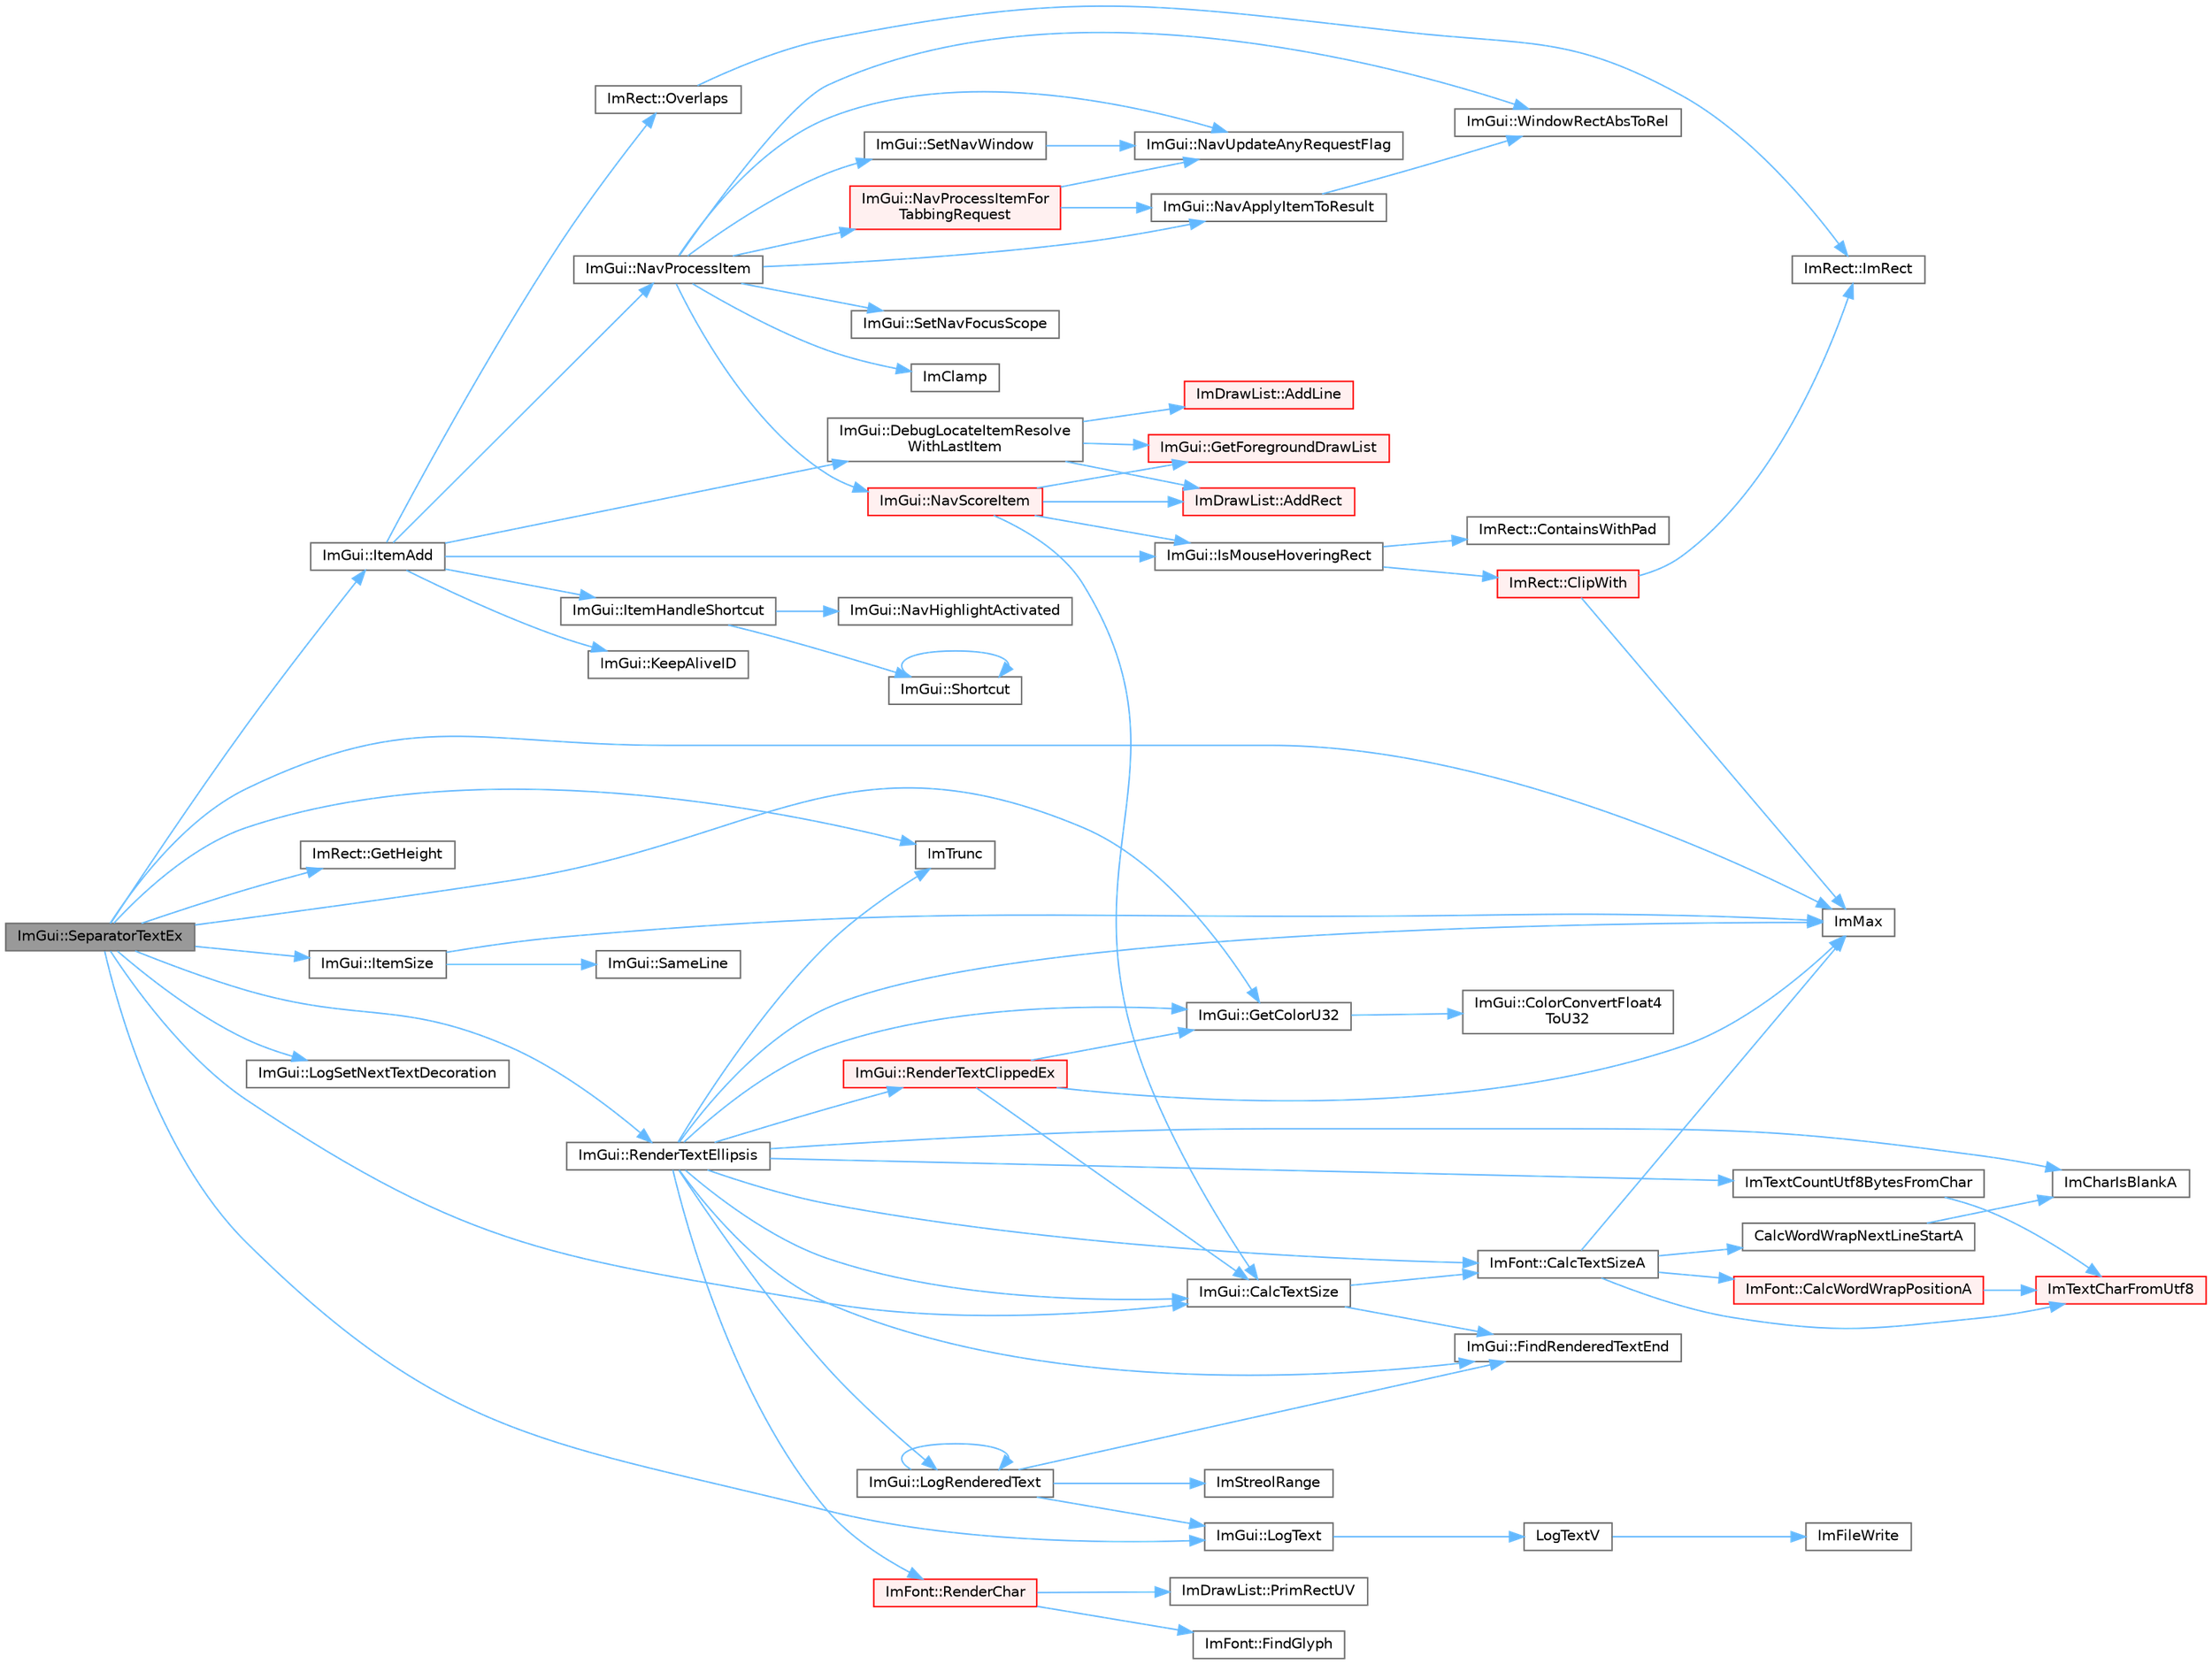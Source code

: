 digraph "ImGui::SeparatorTextEx"
{
 // LATEX_PDF_SIZE
  bgcolor="transparent";
  edge [fontname=Helvetica,fontsize=10,labelfontname=Helvetica,labelfontsize=10];
  node [fontname=Helvetica,fontsize=10,shape=box,height=0.2,width=0.4];
  rankdir="LR";
  Node1 [id="Node000001",label="ImGui::SeparatorTextEx",height=0.2,width=0.4,color="gray40", fillcolor="grey60", style="filled", fontcolor="black",tooltip=" "];
  Node1 -> Node2 [id="edge1_Node000001_Node000002",color="steelblue1",style="solid",tooltip=" "];
  Node2 [id="Node000002",label="ImGui::CalcTextSize",height=0.2,width=0.4,color="grey40", fillcolor="white", style="filled",URL="$namespace_im_gui.html#a848b9db6cc4a186751c0ecebcaadc33b",tooltip=" "];
  Node2 -> Node3 [id="edge2_Node000002_Node000003",color="steelblue1",style="solid",tooltip=" "];
  Node3 [id="Node000003",label="ImFont::CalcTextSizeA",height=0.2,width=0.4,color="grey40", fillcolor="white", style="filled",URL="$struct_im_font.html#a418146c00c3dee351a411b952cce5175",tooltip=" "];
  Node3 -> Node4 [id="edge3_Node000003_Node000004",color="steelblue1",style="solid",tooltip=" "];
  Node4 [id="Node000004",label="CalcWordWrapNextLineStartA",height=0.2,width=0.4,color="grey40", fillcolor="white", style="filled",URL="$imgui__draw_8cpp.html#a9feb6cd3fa078effc2e7953a37426eb9",tooltip=" "];
  Node4 -> Node5 [id="edge4_Node000004_Node000005",color="steelblue1",style="solid",tooltip=" "];
  Node5 [id="Node000005",label="ImCharIsBlankA",height=0.2,width=0.4,color="grey40", fillcolor="white", style="filled",URL="$imgui__internal_8h.html#ac22c577d0d6591a9d948ab5590663359",tooltip=" "];
  Node3 -> Node6 [id="edge5_Node000003_Node000006",color="steelblue1",style="solid",tooltip=" "];
  Node6 [id="Node000006",label="ImFont::CalcWordWrapPositionA",height=0.2,width=0.4,color="red", fillcolor="#FFF0F0", style="filled",URL="$struct_im_font.html#a52c13554b8b4b4570451b8d4843c6f30",tooltip=" "];
  Node6 -> Node8 [id="edge6_Node000006_Node000008",color="steelblue1",style="solid",tooltip=" "];
  Node8 [id="Node000008",label="ImTextCharFromUtf8",height=0.2,width=0.4,color="red", fillcolor="#FFF0F0", style="filled",URL="$imgui_8cpp.html#abee86973b9888938f748a7850c2c0ff3",tooltip=" "];
  Node3 -> Node10 [id="edge7_Node000003_Node000010",color="steelblue1",style="solid",tooltip=" "];
  Node10 [id="Node000010",label="ImMax",height=0.2,width=0.4,color="grey40", fillcolor="white", style="filled",URL="$imgui__internal_8h.html#a7667efd95147d0422f140917c71a9226",tooltip=" "];
  Node3 -> Node8 [id="edge8_Node000003_Node000008",color="steelblue1",style="solid",tooltip=" "];
  Node2 -> Node11 [id="edge9_Node000002_Node000011",color="steelblue1",style="solid",tooltip=" "];
  Node11 [id="Node000011",label="ImGui::FindRenderedTextEnd",height=0.2,width=0.4,color="grey40", fillcolor="white", style="filled",URL="$namespace_im_gui.html#a7671e1dbc803a31b06081b52a771d83f",tooltip=" "];
  Node1 -> Node12 [id="edge10_Node000001_Node000012",color="steelblue1",style="solid",tooltip=" "];
  Node12 [id="Node000012",label="ImGui::GetColorU32",height=0.2,width=0.4,color="grey40", fillcolor="white", style="filled",URL="$namespace_im_gui.html#a0de2d9bd347d9866511eb8d014e62556",tooltip=" "];
  Node12 -> Node13 [id="edge11_Node000012_Node000013",color="steelblue1",style="solid",tooltip=" "];
  Node13 [id="Node000013",label="ImGui::ColorConvertFloat4\lToU32",height=0.2,width=0.4,color="grey40", fillcolor="white", style="filled",URL="$namespace_im_gui.html#abe2691de0b1a71c774ab24cc91564a94",tooltip=" "];
  Node1 -> Node14 [id="edge12_Node000001_Node000014",color="steelblue1",style="solid",tooltip=" "];
  Node14 [id="Node000014",label="ImRect::GetHeight",height=0.2,width=0.4,color="grey40", fillcolor="white", style="filled",URL="$struct_im_rect.html#a748d8ae9cb26508951ec6e2f2df0625b",tooltip=" "];
  Node1 -> Node10 [id="edge13_Node000001_Node000010",color="steelblue1",style="solid",tooltip=" "];
  Node1 -> Node15 [id="edge14_Node000001_Node000015",color="steelblue1",style="solid",tooltip=" "];
  Node15 [id="Node000015",label="ImTrunc",height=0.2,width=0.4,color="grey40", fillcolor="white", style="filled",URL="$imgui__internal_8h.html#a34870cae27ccd450c17ec3d3910b2da4",tooltip=" "];
  Node1 -> Node16 [id="edge15_Node000001_Node000016",color="steelblue1",style="solid",tooltip=" "];
  Node16 [id="Node000016",label="ImGui::ItemAdd",height=0.2,width=0.4,color="grey40", fillcolor="white", style="filled",URL="$namespace_im_gui.html#a0c2ccafc8d403c02a6590ac21157b9ac",tooltip=" "];
  Node16 -> Node17 [id="edge16_Node000016_Node000017",color="steelblue1",style="solid",tooltip=" "];
  Node17 [id="Node000017",label="ImGui::DebugLocateItemResolve\lWithLastItem",height=0.2,width=0.4,color="grey40", fillcolor="white", style="filled",URL="$namespace_im_gui.html#ae8ab0d7dfc90af8e82db3ed9e7829219",tooltip=" "];
  Node17 -> Node18 [id="edge17_Node000017_Node000018",color="steelblue1",style="solid",tooltip=" "];
  Node18 [id="Node000018",label="ImDrawList::AddLine",height=0.2,width=0.4,color="red", fillcolor="#FFF0F0", style="filled",URL="$struct_im_draw_list.html#aa21e5a1c6e00239581f97d344fc0db61",tooltip=" "];
  Node17 -> Node25 [id="edge18_Node000017_Node000025",color="steelblue1",style="solid",tooltip=" "];
  Node25 [id="Node000025",label="ImDrawList::AddRect",height=0.2,width=0.4,color="red", fillcolor="#FFF0F0", style="filled",URL="$struct_im_draw_list.html#ad96f10a3e954fe0c5b7c96d4e205af7b",tooltip=" "];
  Node17 -> Node33 [id="edge19_Node000017_Node000033",color="steelblue1",style="solid",tooltip=" "];
  Node33 [id="Node000033",label="ImGui::GetForegroundDrawList",height=0.2,width=0.4,color="red", fillcolor="#FFF0F0", style="filled",URL="$namespace_im_gui.html#a77e1a981b472415e6613a2bd0966d817",tooltip=" "];
  Node16 -> Node40 [id="edge20_Node000016_Node000040",color="steelblue1",style="solid",tooltip=" "];
  Node40 [id="Node000040",label="ImGui::IsMouseHoveringRect",height=0.2,width=0.4,color="grey40", fillcolor="white", style="filled",URL="$namespace_im_gui.html#ae0b8ea0e06c457316d6aed6c5b2a1c25",tooltip=" "];
  Node40 -> Node41 [id="edge21_Node000040_Node000041",color="steelblue1",style="solid",tooltip=" "];
  Node41 [id="Node000041",label="ImRect::ClipWith",height=0.2,width=0.4,color="red", fillcolor="#FFF0F0", style="filled",URL="$struct_im_rect.html#ac02d5cf6ce0358aea9ed9df43d368f3f",tooltip=" "];
  Node41 -> Node10 [id="edge22_Node000041_Node000010",color="steelblue1",style="solid",tooltip=" "];
  Node41 -> Node42 [id="edge23_Node000041_Node000042",color="steelblue1",style="solid",tooltip=" "];
  Node42 [id="Node000042",label="ImRect::ImRect",height=0.2,width=0.4,color="grey40", fillcolor="white", style="filled",URL="$struct_im_rect.html#a1e9548c8a334dfd32eaf4d399aa740e9",tooltip=" "];
  Node40 -> Node43 [id="edge24_Node000040_Node000043",color="steelblue1",style="solid",tooltip=" "];
  Node43 [id="Node000043",label="ImRect::ContainsWithPad",height=0.2,width=0.4,color="grey40", fillcolor="white", style="filled",URL="$struct_im_rect.html#a8dbab244f4e5b786faa9684eb85110fc",tooltip=" "];
  Node16 -> Node44 [id="edge25_Node000016_Node000044",color="steelblue1",style="solid",tooltip=" "];
  Node44 [id="Node000044",label="ImGui::ItemHandleShortcut",height=0.2,width=0.4,color="grey40", fillcolor="white", style="filled",URL="$namespace_im_gui.html#a338deb537666a886cf3ece08c07e9fa9",tooltip=" "];
  Node44 -> Node45 [id="edge26_Node000044_Node000045",color="steelblue1",style="solid",tooltip=" "];
  Node45 [id="Node000045",label="ImGui::NavHighlightActivated",height=0.2,width=0.4,color="grey40", fillcolor="white", style="filled",URL="$namespace_im_gui.html#a3ea169ace83f149ae2b8c1a6d0f6d457",tooltip=" "];
  Node44 -> Node46 [id="edge27_Node000044_Node000046",color="steelblue1",style="solid",tooltip=" "];
  Node46 [id="Node000046",label="ImGui::Shortcut",height=0.2,width=0.4,color="grey40", fillcolor="white", style="filled",URL="$namespace_im_gui.html#a5a7ca2346e4eb2dfe08a396349df7995",tooltip=" "];
  Node46 -> Node46 [id="edge28_Node000046_Node000046",color="steelblue1",style="solid",tooltip=" "];
  Node16 -> Node47 [id="edge29_Node000016_Node000047",color="steelblue1",style="solid",tooltip=" "];
  Node47 [id="Node000047",label="ImGui::KeepAliveID",height=0.2,width=0.4,color="grey40", fillcolor="white", style="filled",URL="$namespace_im_gui.html#a85a245c78a9f7c351636bdad6e60c488",tooltip=" "];
  Node16 -> Node48 [id="edge30_Node000016_Node000048",color="steelblue1",style="solid",tooltip=" "];
  Node48 [id="Node000048",label="ImGui::NavProcessItem",height=0.2,width=0.4,color="grey40", fillcolor="white", style="filled",URL="$namespace_im_gui.html#aa217c2f0448788f3c064bf828a8f9d8f",tooltip=" "];
  Node48 -> Node32 [id="edge31_Node000048_Node000032",color="steelblue1",style="solid",tooltip=" "];
  Node32 [id="Node000032",label="ImClamp",height=0.2,width=0.4,color="grey40", fillcolor="white", style="filled",URL="$imgui__internal_8h.html#a6e61ede308bfd68c7434e17905a29fc8",tooltip=" "];
  Node48 -> Node49 [id="edge32_Node000048_Node000049",color="steelblue1",style="solid",tooltip=" "];
  Node49 [id="Node000049",label="ImGui::NavApplyItemToResult",height=0.2,width=0.4,color="grey40", fillcolor="white", style="filled",URL="$namespace_im_gui.html#afc3f5b074b158526cfe8531de843aa5f",tooltip=" "];
  Node49 -> Node50 [id="edge33_Node000049_Node000050",color="steelblue1",style="solid",tooltip=" "];
  Node50 [id="Node000050",label="ImGui::WindowRectAbsToRel",height=0.2,width=0.4,color="grey40", fillcolor="white", style="filled",URL="$namespace_im_gui.html#a06d8e9fae450c785dc8f61f6e03462a7",tooltip=" "];
  Node48 -> Node51 [id="edge34_Node000048_Node000051",color="steelblue1",style="solid",tooltip=" "];
  Node51 [id="Node000051",label="ImGui::NavProcessItemFor\lTabbingRequest",height=0.2,width=0.4,color="red", fillcolor="#FFF0F0", style="filled",URL="$namespace_im_gui.html#a6a225bee464b9da701c6554e3fd2e5ef",tooltip=" "];
  Node51 -> Node49 [id="edge35_Node000051_Node000049",color="steelblue1",style="solid",tooltip=" "];
  Node51 -> Node53 [id="edge36_Node000051_Node000053",color="steelblue1",style="solid",tooltip=" "];
  Node53 [id="Node000053",label="ImGui::NavUpdateAnyRequestFlag",height=0.2,width=0.4,color="grey40", fillcolor="white", style="filled",URL="$namespace_im_gui.html#a2cd868535661cdb5671214662f3c9388",tooltip=" "];
  Node48 -> Node54 [id="edge37_Node000048_Node000054",color="steelblue1",style="solid",tooltip=" "];
  Node54 [id="Node000054",label="ImGui::NavScoreItem",height=0.2,width=0.4,color="red", fillcolor="#FFF0F0", style="filled",URL="$namespace_im_gui.html#a3f63daa35c17837e05d2291af30cbd94",tooltip=" "];
  Node54 -> Node25 [id="edge38_Node000054_Node000025",color="steelblue1",style="solid",tooltip=" "];
  Node54 -> Node2 [id="edge39_Node000054_Node000002",color="steelblue1",style="solid",tooltip=" "];
  Node54 -> Node33 [id="edge40_Node000054_Node000033",color="steelblue1",style="solid",tooltip=" "];
  Node54 -> Node40 [id="edge41_Node000054_Node000040",color="steelblue1",style="solid",tooltip=" "];
  Node48 -> Node53 [id="edge42_Node000048_Node000053",color="steelblue1",style="solid",tooltip=" "];
  Node48 -> Node68 [id="edge43_Node000048_Node000068",color="steelblue1",style="solid",tooltip=" "];
  Node68 [id="Node000068",label="ImGui::SetNavFocusScope",height=0.2,width=0.4,color="grey40", fillcolor="white", style="filled",URL="$namespace_im_gui.html#ada2736a9b034b93ba877f46577bc5e8b",tooltip=" "];
  Node48 -> Node69 [id="edge44_Node000048_Node000069",color="steelblue1",style="solid",tooltip=" "];
  Node69 [id="Node000069",label="ImGui::SetNavWindow",height=0.2,width=0.4,color="grey40", fillcolor="white", style="filled",URL="$namespace_im_gui.html#aa422c756f467e650d67b4fb1b74ff5a1",tooltip=" "];
  Node69 -> Node53 [id="edge45_Node000069_Node000053",color="steelblue1",style="solid",tooltip=" "];
  Node48 -> Node50 [id="edge46_Node000048_Node000050",color="steelblue1",style="solid",tooltip=" "];
  Node16 -> Node70 [id="edge47_Node000016_Node000070",color="steelblue1",style="solid",tooltip=" "];
  Node70 [id="Node000070",label="ImRect::Overlaps",height=0.2,width=0.4,color="grey40", fillcolor="white", style="filled",URL="$struct_im_rect.html#a0af3bade3781e5e7c6afdf71ccfb0d43",tooltip=" "];
  Node70 -> Node42 [id="edge48_Node000070_Node000042",color="steelblue1",style="solid",tooltip=" "];
  Node1 -> Node71 [id="edge49_Node000001_Node000071",color="steelblue1",style="solid",tooltip=" "];
  Node71 [id="Node000071",label="ImGui::ItemSize",height=0.2,width=0.4,color="grey40", fillcolor="white", style="filled",URL="$namespace_im_gui.html#a4b5818a652d943ea54e0cec9fb3943d7",tooltip=" "];
  Node71 -> Node10 [id="edge50_Node000071_Node000010",color="steelblue1",style="solid",tooltip=" "];
  Node71 -> Node72 [id="edge51_Node000071_Node000072",color="steelblue1",style="solid",tooltip=" "];
  Node72 [id="Node000072",label="ImGui::SameLine",height=0.2,width=0.4,color="grey40", fillcolor="white", style="filled",URL="$namespace_im_gui.html#addd433eb3aae59119e341e80db474f66",tooltip=" "];
  Node1 -> Node73 [id="edge52_Node000001_Node000073",color="steelblue1",style="solid",tooltip=" "];
  Node73 [id="Node000073",label="ImGui::LogSetNextTextDecoration",height=0.2,width=0.4,color="grey40", fillcolor="white", style="filled",URL="$namespace_im_gui.html#a66bc1e61bff5f2170bcd2d7d071eaa22",tooltip=" "];
  Node1 -> Node74 [id="edge53_Node000001_Node000074",color="steelblue1",style="solid",tooltip=" "];
  Node74 [id="Node000074",label="ImGui::LogText",height=0.2,width=0.4,color="grey40", fillcolor="white", style="filled",URL="$namespace_im_gui.html#aa548475d8f771ab6524d73d900a41198",tooltip=" "];
  Node74 -> Node75 [id="edge54_Node000074_Node000075",color="steelblue1",style="solid",tooltip=" "];
  Node75 [id="Node000075",label="LogTextV",height=0.2,width=0.4,color="grey40", fillcolor="white", style="filled",URL="$imgui_8cpp.html#a5dea124c81c7ae6affc151441b0f4372",tooltip=" "];
  Node75 -> Node76 [id="edge55_Node000075_Node000076",color="steelblue1",style="solid",tooltip=" "];
  Node76 [id="Node000076",label="ImFileWrite",height=0.2,width=0.4,color="grey40", fillcolor="white", style="filled",URL="$imgui_8cpp.html#aab6460bf5ebaa4975159cf0cd4324820",tooltip=" "];
  Node1 -> Node77 [id="edge56_Node000001_Node000077",color="steelblue1",style="solid",tooltip=" "];
  Node77 [id="Node000077",label="ImGui::RenderTextEllipsis",height=0.2,width=0.4,color="grey40", fillcolor="white", style="filled",URL="$namespace_im_gui.html#a029bab9f4602be86178307b168975a6d",tooltip=" "];
  Node77 -> Node2 [id="edge57_Node000077_Node000002",color="steelblue1",style="solid",tooltip=" "];
  Node77 -> Node3 [id="edge58_Node000077_Node000003",color="steelblue1",style="solid",tooltip=" "];
  Node77 -> Node11 [id="edge59_Node000077_Node000011",color="steelblue1",style="solid",tooltip=" "];
  Node77 -> Node12 [id="edge60_Node000077_Node000012",color="steelblue1",style="solid",tooltip=" "];
  Node77 -> Node5 [id="edge61_Node000077_Node000005",color="steelblue1",style="solid",tooltip=" "];
  Node77 -> Node10 [id="edge62_Node000077_Node000010",color="steelblue1",style="solid",tooltip=" "];
  Node77 -> Node78 [id="edge63_Node000077_Node000078",color="steelblue1",style="solid",tooltip=" "];
  Node78 [id="Node000078",label="ImTextCountUtf8BytesFromChar",height=0.2,width=0.4,color="grey40", fillcolor="white", style="filled",URL="$imgui_8cpp.html#ae1d5a0a2772f1e426f4bedbf4148235d",tooltip=" "];
  Node78 -> Node8 [id="edge64_Node000078_Node000008",color="steelblue1",style="solid",tooltip=" "];
  Node77 -> Node15 [id="edge65_Node000077_Node000015",color="steelblue1",style="solid",tooltip=" "];
  Node77 -> Node79 [id="edge66_Node000077_Node000079",color="steelblue1",style="solid",tooltip=" "];
  Node79 [id="Node000079",label="ImGui::LogRenderedText",height=0.2,width=0.4,color="grey40", fillcolor="white", style="filled",URL="$namespace_im_gui.html#a7a0d62e33f2236ec2f789e24ca0fb56f",tooltip=" "];
  Node79 -> Node11 [id="edge67_Node000079_Node000011",color="steelblue1",style="solid",tooltip=" "];
  Node79 -> Node80 [id="edge68_Node000079_Node000080",color="steelblue1",style="solid",tooltip=" "];
  Node80 [id="Node000080",label="ImStreolRange",height=0.2,width=0.4,color="grey40", fillcolor="white", style="filled",URL="$imgui_8cpp.html#a03518d9439506b890f4568f682835dba",tooltip=" "];
  Node79 -> Node79 [id="edge69_Node000079_Node000079",color="steelblue1",style="solid",tooltip=" "];
  Node79 -> Node74 [id="edge70_Node000079_Node000074",color="steelblue1",style="solid",tooltip=" "];
  Node77 -> Node81 [id="edge71_Node000077_Node000081",color="steelblue1",style="solid",tooltip=" "];
  Node81 [id="Node000081",label="ImFont::RenderChar",height=0.2,width=0.4,color="red", fillcolor="#FFF0F0", style="filled",URL="$struct_im_font.html#a3bc3a49edc3a529763c45e2c25e66727",tooltip=" "];
  Node81 -> Node82 [id="edge72_Node000081_Node000082",color="steelblue1",style="solid",tooltip=" "];
  Node82 [id="Node000082",label="ImFont::FindGlyph",height=0.2,width=0.4,color="grey40", fillcolor="white", style="filled",URL="$struct_im_font.html#a335e2966ab0f067c24f7bf6e6ebf7050",tooltip=" "];
  Node81 -> Node83 [id="edge73_Node000081_Node000083",color="steelblue1",style="solid",tooltip=" "];
  Node83 [id="Node000083",label="ImDrawList::PrimRectUV",height=0.2,width=0.4,color="grey40", fillcolor="white", style="filled",URL="$struct_im_draw_list.html#a77d48ed5b33ccdd908824c0a3bebfff8",tooltip=" "];
  Node77 -> Node84 [id="edge74_Node000077_Node000084",color="steelblue1",style="solid",tooltip=" "];
  Node84 [id="Node000084",label="ImGui::RenderTextClippedEx",height=0.2,width=0.4,color="red", fillcolor="#FFF0F0", style="filled",URL="$namespace_im_gui.html#a6ff0aaef091d39b0e2e2f6afeb647b34",tooltip=" "];
  Node84 -> Node2 [id="edge75_Node000084_Node000002",color="steelblue1",style="solid",tooltip=" "];
  Node84 -> Node12 [id="edge76_Node000084_Node000012",color="steelblue1",style="solid",tooltip=" "];
  Node84 -> Node10 [id="edge77_Node000084_Node000010",color="steelblue1",style="solid",tooltip=" "];
}
